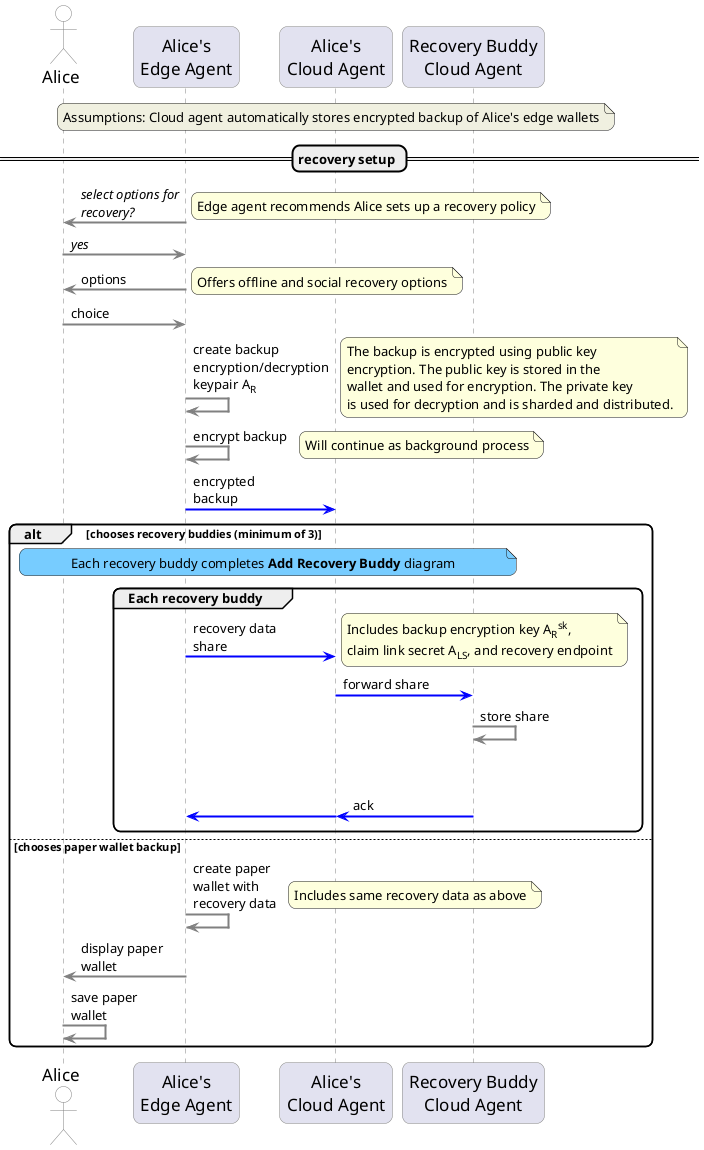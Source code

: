 @startuml
skinparam sequenceArrowThickness 2
skinparam roundcorner 15
skinparam maxmessagesize 100
skinparam sequence {
	ArrowColor grey
	LifeLineBorderColor grey
    ParticipantBorderColor grey
	boxbordercolor white
	ParticipantFontSize 17
	actorfontsize 17
	boxfontsize 17
	boxfontcolor grey
	ActorBorderColor grey
    Actorbackgroundcolor white
}

actor Alice as al
participant "Alice's\nEdge Agent" as aea
participant "Alice's\nCloud Agent" as aca
participant "Recovery Buddy\nCloud Agent" as rb1

note over aca #f0f0e0
Assumptions: Cloud agent automatically stores encrypted backup of Alice's edge wallets
end note

== recovery setup ==

aea -> al: <i>select options for recovery?
note right
Edge agent recommends Alice sets up a recovery policy
end note
al -> aea: <i>yes
aea -> al: options
note right
Offers offline and social recovery options
end note
al -> aea: choice
aea -> aea: create backup encryption/decryption keypair A<sub>R</sub>
note right
The backup is encrypted using public key
encryption. The public key is stored in the
wallet and used for encryption. The private key
is used for decryption and is sharded and distributed.
end note

aea -> aea: encrypt backup
note right
Will continue as background process
end note
aea -[#blue]> aca: encrypted backup
alt chooses recovery buddies (minimum of 3)
note over al, rb1 #77ccff
Each recovery buddy completes <b>Add Recovery Buddy</b> diagram
end note
group Each recovery buddy
aea -[#blue]> aca: recovery data share
note right
Includes backup encryption key A<sub>R</sub><sup>sk</sup>,
claim link secret A<sub>LS</sub>, and recovery endpoint
end note
aca -[#blue]> rb1: forward share
rb1 -> rb1: store share
par2
rb1 -[#blue]> aca: \nack
else
aca -[#blue]> aea: \n
end
end
else chooses paper wallet backup
aea -> aea: create paper wallet with recovery data
note right
Includes same recovery data as above
end note
aea -> al: display paper wallet
al -> al: save paper wallet
end

@enduml
